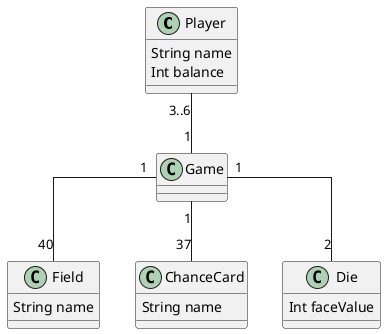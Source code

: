@startuml
skinparam linetype polyline
skinparam linetype ortho

Class Player {
 String name
 Int balance
}

Class Field {
 String name
}

Class ChanceCard{
 String name
}
Class Die {
 Int faceValue
}


Player "3..6" -- "1" Game
Game "1" -- "37" ChanceCard
Game "1" -- "40" Field
Game"1" -- "2" Die
@enduml